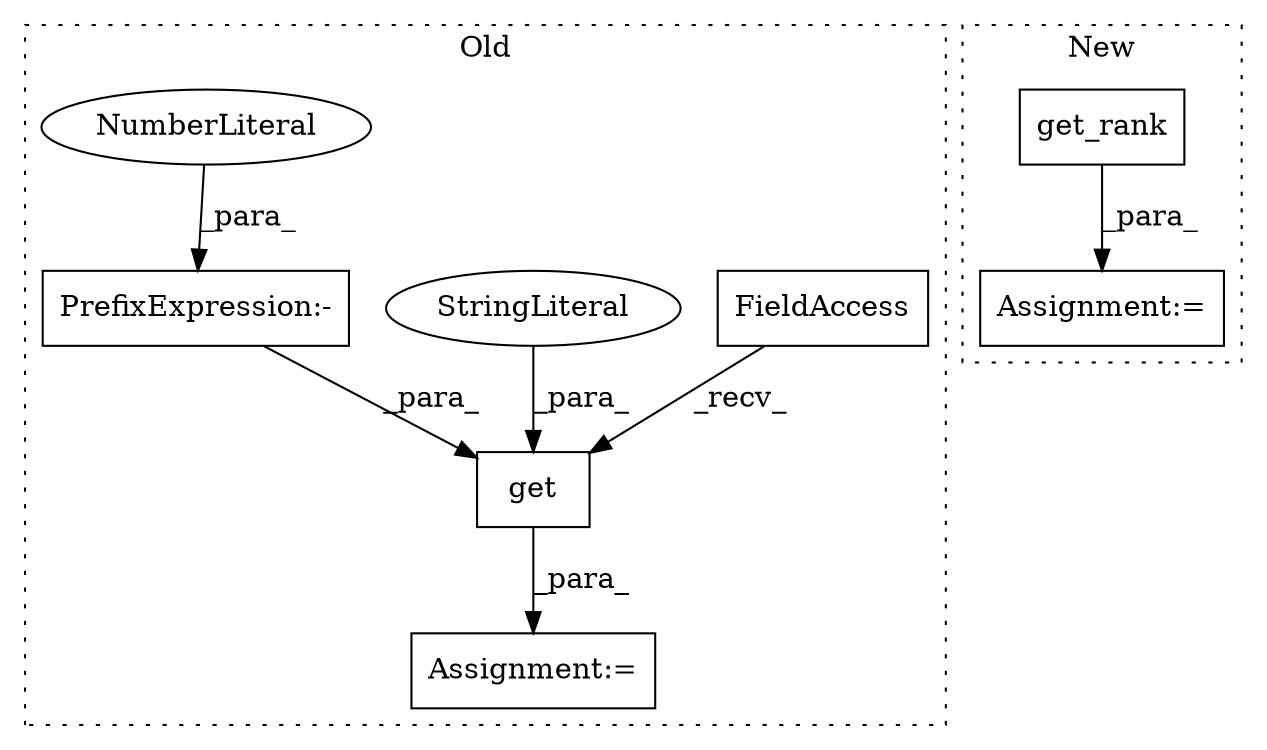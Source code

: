 digraph G {
subgraph cluster0 {
1 [label="get" a="32" s="8322,8335" l="4,1" shape="box"];
3 [label="FieldAccess" a="22" s="8298" l="23" shape="box"];
4 [label="StringLiteral" a="45" s="8326" l="6" shape="ellipse"];
5 [label="Assignment:=" a="7" s="8297" l="1" shape="box"];
7 [label="PrefixExpression:-" a="38" s="8333" l="1" shape="box"];
8 [label="NumberLiteral" a="34" s="8334" l="1" shape="ellipse"];
label = "Old";
style="dotted";
}
subgraph cluster1 {
2 [label="get_rank" a="32" s="8430" l="10" shape="box"];
6 [label="Assignment:=" a="7" s="8429" l="1" shape="box"];
label = "New";
style="dotted";
}
1 -> 5 [label="_para_"];
2 -> 6 [label="_para_"];
3 -> 1 [label="_recv_"];
4 -> 1 [label="_para_"];
7 -> 1 [label="_para_"];
8 -> 7 [label="_para_"];
}